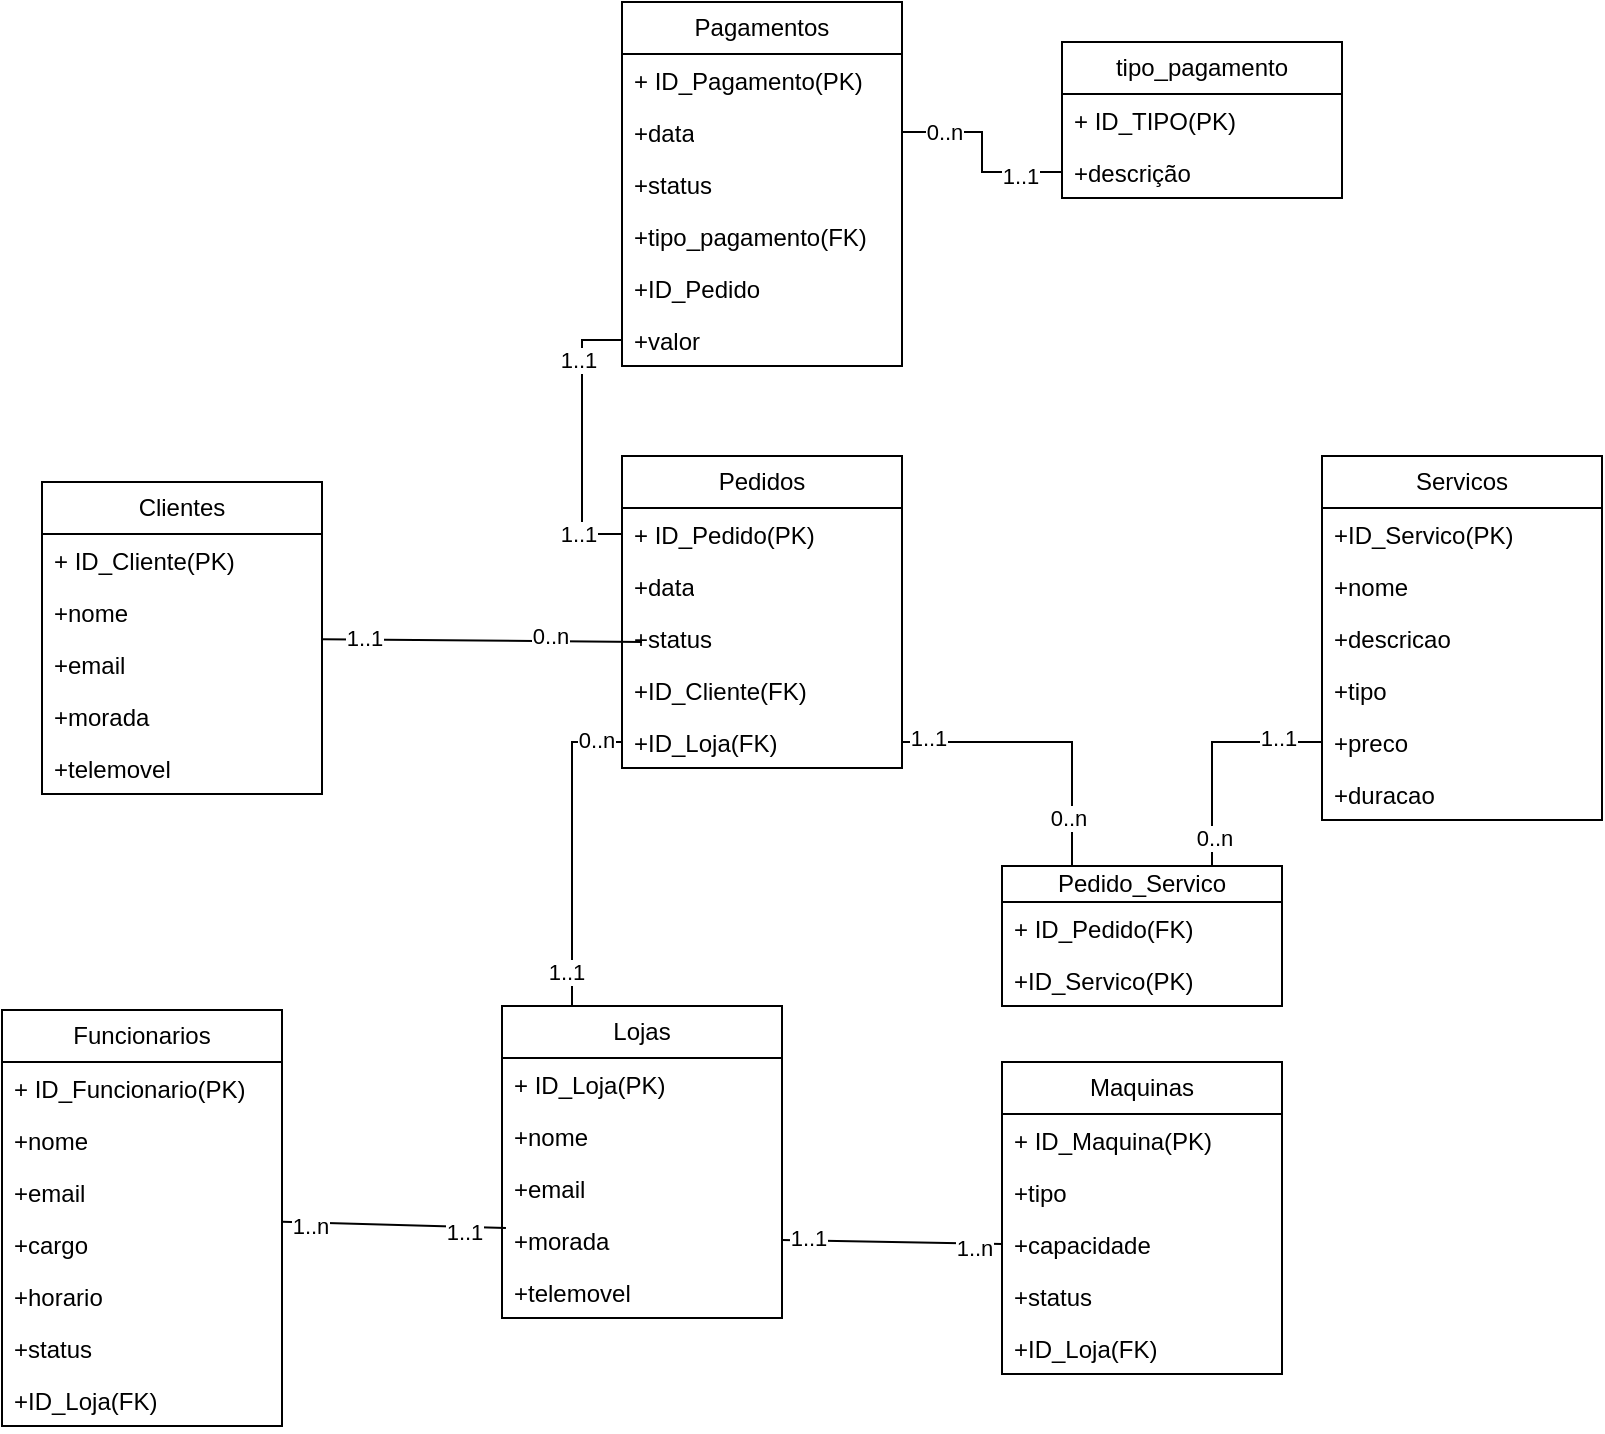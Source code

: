 <mxfile version="26.0.6">
  <diagram name="Página-1" id="yqLUc3YY8dUrJT8Y1Y4u">
    <mxGraphModel dx="1799" dy="796" grid="1" gridSize="10" guides="1" tooltips="1" connect="1" arrows="1" fold="1" page="1" pageScale="1" pageWidth="1654" pageHeight="1169" math="0" shadow="0">
      <root>
        <mxCell id="0" />
        <mxCell id="1" parent="0" />
        <mxCell id="QdehofP_L6UXLsLegb1L-1" value="Clientes" style="swimlane;fontStyle=0;childLayout=stackLayout;horizontal=1;startSize=26;fillColor=none;horizontalStack=0;resizeParent=1;resizeParentMax=0;resizeLast=0;collapsible=1;marginBottom=0;whiteSpace=wrap;html=1;" parent="1" vertex="1">
          <mxGeometry x="360" y="270" width="140" height="156" as="geometry" />
        </mxCell>
        <mxCell id="QdehofP_L6UXLsLegb1L-2" value="+ ID_Cliente(PK)" style="text;strokeColor=none;fillColor=none;align=left;verticalAlign=top;spacingLeft=4;spacingRight=4;overflow=hidden;rotatable=0;points=[[0,0.5],[1,0.5]];portConstraint=eastwest;whiteSpace=wrap;html=1;" parent="QdehofP_L6UXLsLegb1L-1" vertex="1">
          <mxGeometry y="26" width="140" height="26" as="geometry" />
        </mxCell>
        <mxCell id="QdehofP_L6UXLsLegb1L-3" value="+nome" style="text;strokeColor=none;fillColor=none;align=left;verticalAlign=top;spacingLeft=4;spacingRight=4;overflow=hidden;rotatable=0;points=[[0,0.5],[1,0.5]];portConstraint=eastwest;whiteSpace=wrap;html=1;" parent="QdehofP_L6UXLsLegb1L-1" vertex="1">
          <mxGeometry y="52" width="140" height="26" as="geometry" />
        </mxCell>
        <mxCell id="QdehofP_L6UXLsLegb1L-4" value="+email" style="text;strokeColor=none;fillColor=none;align=left;verticalAlign=top;spacingLeft=4;spacingRight=4;overflow=hidden;rotatable=0;points=[[0,0.5],[1,0.5]];portConstraint=eastwest;whiteSpace=wrap;html=1;" parent="QdehofP_L6UXLsLegb1L-1" vertex="1">
          <mxGeometry y="78" width="140" height="26" as="geometry" />
        </mxCell>
        <mxCell id="QdehofP_L6UXLsLegb1L-5" value="+morada" style="text;strokeColor=none;fillColor=none;align=left;verticalAlign=top;spacingLeft=4;spacingRight=4;overflow=hidden;rotatable=0;points=[[0,0.5],[1,0.5]];portConstraint=eastwest;whiteSpace=wrap;html=1;" parent="QdehofP_L6UXLsLegb1L-1" vertex="1">
          <mxGeometry y="104" width="140" height="26" as="geometry" />
        </mxCell>
        <mxCell id="QdehofP_L6UXLsLegb1L-6" value="+telemovel" style="text;strokeColor=none;fillColor=none;align=left;verticalAlign=top;spacingLeft=4;spacingRight=4;overflow=hidden;rotatable=0;points=[[0,0.5],[1,0.5]];portConstraint=eastwest;whiteSpace=wrap;html=1;" parent="QdehofP_L6UXLsLegb1L-1" vertex="1">
          <mxGeometry y="130" width="140" height="26" as="geometry" />
        </mxCell>
        <mxCell id="QdehofP_L6UXLsLegb1L-7" value="Pedidos" style="swimlane;fontStyle=0;childLayout=stackLayout;horizontal=1;startSize=26;fillColor=none;horizontalStack=0;resizeParent=1;resizeParentMax=0;resizeLast=0;collapsible=1;marginBottom=0;whiteSpace=wrap;html=1;" parent="1" vertex="1">
          <mxGeometry x="650" y="257" width="140" height="156" as="geometry" />
        </mxCell>
        <mxCell id="QdehofP_L6UXLsLegb1L-8" value="+ ID_Pedido(PK)" style="text;strokeColor=none;fillColor=none;align=left;verticalAlign=top;spacingLeft=4;spacingRight=4;overflow=hidden;rotatable=0;points=[[0,0.5],[1,0.5]];portConstraint=eastwest;whiteSpace=wrap;html=1;" parent="QdehofP_L6UXLsLegb1L-7" vertex="1">
          <mxGeometry y="26" width="140" height="26" as="geometry" />
        </mxCell>
        <mxCell id="QdehofP_L6UXLsLegb1L-9" value="+data" style="text;strokeColor=none;fillColor=none;align=left;verticalAlign=top;spacingLeft=4;spacingRight=4;overflow=hidden;rotatable=0;points=[[0,0.5],[1,0.5]];portConstraint=eastwest;whiteSpace=wrap;html=1;" parent="QdehofP_L6UXLsLegb1L-7" vertex="1">
          <mxGeometry y="52" width="140" height="26" as="geometry" />
        </mxCell>
        <mxCell id="QdehofP_L6UXLsLegb1L-10" value="+status" style="text;strokeColor=none;fillColor=none;align=left;verticalAlign=top;spacingLeft=4;spacingRight=4;overflow=hidden;rotatable=0;points=[[0,0.5],[1,0.5]];portConstraint=eastwest;whiteSpace=wrap;html=1;" parent="QdehofP_L6UXLsLegb1L-7" vertex="1">
          <mxGeometry y="78" width="140" height="26" as="geometry" />
        </mxCell>
        <mxCell id="QdehofP_L6UXLsLegb1L-11" value="+ID_Cliente(FK)" style="text;strokeColor=none;fillColor=none;align=left;verticalAlign=top;spacingLeft=4;spacingRight=4;overflow=hidden;rotatable=0;points=[[0,0.5],[1,0.5]];portConstraint=eastwest;whiteSpace=wrap;html=1;" parent="QdehofP_L6UXLsLegb1L-7" vertex="1">
          <mxGeometry y="104" width="140" height="26" as="geometry" />
        </mxCell>
        <mxCell id="QdehofP_L6UXLsLegb1L-12" value="+ID_Loja(FK)" style="text;strokeColor=none;fillColor=none;align=left;verticalAlign=top;spacingLeft=4;spacingRight=4;overflow=hidden;rotatable=0;points=[[0,0.5],[1,0.5]];portConstraint=eastwest;whiteSpace=wrap;html=1;" parent="QdehofP_L6UXLsLegb1L-7" vertex="1">
          <mxGeometry y="130" width="140" height="26" as="geometry" />
        </mxCell>
        <mxCell id="QdehofP_L6UXLsLegb1L-13" value="Servicos" style="swimlane;fontStyle=0;childLayout=stackLayout;horizontal=1;startSize=26;fillColor=none;horizontalStack=0;resizeParent=1;resizeParentMax=0;resizeLast=0;collapsible=1;marginBottom=0;whiteSpace=wrap;html=1;" parent="1" vertex="1">
          <mxGeometry x="1000" y="257" width="140" height="182" as="geometry" />
        </mxCell>
        <mxCell id="QdehofP_L6UXLsLegb1L-14" value="+ID_Servico(PK)&lt;span style=&quot;white-space: pre;&quot;&gt;&#x9;&lt;/span&gt;" style="text;strokeColor=none;fillColor=none;align=left;verticalAlign=top;spacingLeft=4;spacingRight=4;overflow=hidden;rotatable=0;points=[[0,0.5],[1,0.5]];portConstraint=eastwest;whiteSpace=wrap;html=1;" parent="QdehofP_L6UXLsLegb1L-13" vertex="1">
          <mxGeometry y="26" width="140" height="26" as="geometry" />
        </mxCell>
        <mxCell id="QdehofP_L6UXLsLegb1L-15" value="+nome" style="text;strokeColor=none;fillColor=none;align=left;verticalAlign=top;spacingLeft=4;spacingRight=4;overflow=hidden;rotatable=0;points=[[0,0.5],[1,0.5]];portConstraint=eastwest;whiteSpace=wrap;html=1;" parent="QdehofP_L6UXLsLegb1L-13" vertex="1">
          <mxGeometry y="52" width="140" height="26" as="geometry" />
        </mxCell>
        <mxCell id="QdehofP_L6UXLsLegb1L-16" value="+descricao" style="text;strokeColor=none;fillColor=none;align=left;verticalAlign=top;spacingLeft=4;spacingRight=4;overflow=hidden;rotatable=0;points=[[0,0.5],[1,0.5]];portConstraint=eastwest;whiteSpace=wrap;html=1;" parent="QdehofP_L6UXLsLegb1L-13" vertex="1">
          <mxGeometry y="78" width="140" height="26" as="geometry" />
        </mxCell>
        <mxCell id="QdehofP_L6UXLsLegb1L-17" value="+tipo" style="text;strokeColor=none;fillColor=none;align=left;verticalAlign=top;spacingLeft=4;spacingRight=4;overflow=hidden;rotatable=0;points=[[0,0.5],[1,0.5]];portConstraint=eastwest;whiteSpace=wrap;html=1;" parent="QdehofP_L6UXLsLegb1L-13" vertex="1">
          <mxGeometry y="104" width="140" height="26" as="geometry" />
        </mxCell>
        <mxCell id="QdehofP_L6UXLsLegb1L-18" value="+preco" style="text;strokeColor=none;fillColor=none;align=left;verticalAlign=top;spacingLeft=4;spacingRight=4;overflow=hidden;rotatable=0;points=[[0,0.5],[1,0.5]];portConstraint=eastwest;whiteSpace=wrap;html=1;" parent="QdehofP_L6UXLsLegb1L-13" vertex="1">
          <mxGeometry y="130" width="140" height="26" as="geometry" />
        </mxCell>
        <mxCell id="QdehofP_L6UXLsLegb1L-19" value="+duracao" style="text;strokeColor=none;fillColor=none;align=left;verticalAlign=top;spacingLeft=4;spacingRight=4;overflow=hidden;rotatable=0;points=[[0,0.5],[1,0.5]];portConstraint=eastwest;whiteSpace=wrap;html=1;" parent="QdehofP_L6UXLsLegb1L-13" vertex="1">
          <mxGeometry y="156" width="140" height="26" as="geometry" />
        </mxCell>
        <mxCell id="QdehofP_L6UXLsLegb1L-20" value="Maquinas" style="swimlane;fontStyle=0;childLayout=stackLayout;horizontal=1;startSize=26;fillColor=none;horizontalStack=0;resizeParent=1;resizeParentMax=0;resizeLast=0;collapsible=1;marginBottom=0;whiteSpace=wrap;html=1;" parent="1" vertex="1">
          <mxGeometry x="840" y="560" width="140" height="156" as="geometry" />
        </mxCell>
        <mxCell id="QdehofP_L6UXLsLegb1L-21" value="+ ID_Maquina(PK)" style="text;strokeColor=none;fillColor=none;align=left;verticalAlign=top;spacingLeft=4;spacingRight=4;overflow=hidden;rotatable=0;points=[[0,0.5],[1,0.5]];portConstraint=eastwest;whiteSpace=wrap;html=1;" parent="QdehofP_L6UXLsLegb1L-20" vertex="1">
          <mxGeometry y="26" width="140" height="26" as="geometry" />
        </mxCell>
        <mxCell id="QdehofP_L6UXLsLegb1L-22" value="+tipo" style="text;strokeColor=none;fillColor=none;align=left;verticalAlign=top;spacingLeft=4;spacingRight=4;overflow=hidden;rotatable=0;points=[[0,0.5],[1,0.5]];portConstraint=eastwest;whiteSpace=wrap;html=1;" parent="QdehofP_L6UXLsLegb1L-20" vertex="1">
          <mxGeometry y="52" width="140" height="26" as="geometry" />
        </mxCell>
        <mxCell id="QdehofP_L6UXLsLegb1L-23" value="+capacidade" style="text;strokeColor=none;fillColor=none;align=left;verticalAlign=top;spacingLeft=4;spacingRight=4;overflow=hidden;rotatable=0;points=[[0,0.5],[1,0.5]];portConstraint=eastwest;whiteSpace=wrap;html=1;" parent="QdehofP_L6UXLsLegb1L-20" vertex="1">
          <mxGeometry y="78" width="140" height="26" as="geometry" />
        </mxCell>
        <mxCell id="QdehofP_L6UXLsLegb1L-24" value="+status" style="text;strokeColor=none;fillColor=none;align=left;verticalAlign=top;spacingLeft=4;spacingRight=4;overflow=hidden;rotatable=0;points=[[0,0.5],[1,0.5]];portConstraint=eastwest;whiteSpace=wrap;html=1;" parent="QdehofP_L6UXLsLegb1L-20" vertex="1">
          <mxGeometry y="104" width="140" height="26" as="geometry" />
        </mxCell>
        <mxCell id="QdehofP_L6UXLsLegb1L-25" value="+ID_Loja(FK)" style="text;strokeColor=none;fillColor=none;align=left;verticalAlign=top;spacingLeft=4;spacingRight=4;overflow=hidden;rotatable=0;points=[[0,0.5],[1,0.5]];portConstraint=eastwest;whiteSpace=wrap;html=1;" parent="QdehofP_L6UXLsLegb1L-20" vertex="1">
          <mxGeometry y="130" width="140" height="26" as="geometry" />
        </mxCell>
        <mxCell id="QdehofP_L6UXLsLegb1L-26" value="Funcionarios" style="swimlane;fontStyle=0;childLayout=stackLayout;horizontal=1;startSize=26;fillColor=none;horizontalStack=0;resizeParent=1;resizeParentMax=0;resizeLast=0;collapsible=1;marginBottom=0;whiteSpace=wrap;html=1;" parent="1" vertex="1">
          <mxGeometry x="340" y="534" width="140" height="208" as="geometry" />
        </mxCell>
        <mxCell id="QdehofP_L6UXLsLegb1L-27" value="+ ID_Funcionario(PK)" style="text;strokeColor=none;fillColor=none;align=left;verticalAlign=top;spacingLeft=4;spacingRight=4;overflow=hidden;rotatable=0;points=[[0,0.5],[1,0.5]];portConstraint=eastwest;whiteSpace=wrap;html=1;" parent="QdehofP_L6UXLsLegb1L-26" vertex="1">
          <mxGeometry y="26" width="140" height="26" as="geometry" />
        </mxCell>
        <mxCell id="QdehofP_L6UXLsLegb1L-28" value="+nome" style="text;strokeColor=none;fillColor=none;align=left;verticalAlign=top;spacingLeft=4;spacingRight=4;overflow=hidden;rotatable=0;points=[[0,0.5],[1,0.5]];portConstraint=eastwest;whiteSpace=wrap;html=1;" parent="QdehofP_L6UXLsLegb1L-26" vertex="1">
          <mxGeometry y="52" width="140" height="26" as="geometry" />
        </mxCell>
        <mxCell id="QdehofP_L6UXLsLegb1L-29" value="+email" style="text;strokeColor=none;fillColor=none;align=left;verticalAlign=top;spacingLeft=4;spacingRight=4;overflow=hidden;rotatable=0;points=[[0,0.5],[1,0.5]];portConstraint=eastwest;whiteSpace=wrap;html=1;" parent="QdehofP_L6UXLsLegb1L-26" vertex="1">
          <mxGeometry y="78" width="140" height="26" as="geometry" />
        </mxCell>
        <mxCell id="QdehofP_L6UXLsLegb1L-30" value="+cargo" style="text;strokeColor=none;fillColor=none;align=left;verticalAlign=top;spacingLeft=4;spacingRight=4;overflow=hidden;rotatable=0;points=[[0,0.5],[1,0.5]];portConstraint=eastwest;whiteSpace=wrap;html=1;" parent="QdehofP_L6UXLsLegb1L-26" vertex="1">
          <mxGeometry y="104" width="140" height="26" as="geometry" />
        </mxCell>
        <mxCell id="QdehofP_L6UXLsLegb1L-31" value="+horario" style="text;strokeColor=none;fillColor=none;align=left;verticalAlign=top;spacingLeft=4;spacingRight=4;overflow=hidden;rotatable=0;points=[[0,0.5],[1,0.5]];portConstraint=eastwest;whiteSpace=wrap;html=1;" parent="QdehofP_L6UXLsLegb1L-26" vertex="1">
          <mxGeometry y="130" width="140" height="26" as="geometry" />
        </mxCell>
        <mxCell id="QdehofP_L6UXLsLegb1L-32" value="+status" style="text;strokeColor=none;fillColor=none;align=left;verticalAlign=top;spacingLeft=4;spacingRight=4;overflow=hidden;rotatable=0;points=[[0,0.5],[1,0.5]];portConstraint=eastwest;whiteSpace=wrap;html=1;" parent="QdehofP_L6UXLsLegb1L-26" vertex="1">
          <mxGeometry y="156" width="140" height="26" as="geometry" />
        </mxCell>
        <mxCell id="QdehofP_L6UXLsLegb1L-33" value="+ID_Loja(FK)" style="text;strokeColor=none;fillColor=none;align=left;verticalAlign=top;spacingLeft=4;spacingRight=4;overflow=hidden;rotatable=0;points=[[0,0.5],[1,0.5]];portConstraint=eastwest;whiteSpace=wrap;html=1;" parent="QdehofP_L6UXLsLegb1L-26" vertex="1">
          <mxGeometry y="182" width="140" height="26" as="geometry" />
        </mxCell>
        <mxCell id="QdehofP_L6UXLsLegb1L-34" value="Lojas" style="swimlane;fontStyle=0;childLayout=stackLayout;horizontal=1;startSize=26;fillColor=none;horizontalStack=0;resizeParent=1;resizeParentMax=0;resizeLast=0;collapsible=1;marginBottom=0;whiteSpace=wrap;html=1;" parent="1" vertex="1">
          <mxGeometry x="590" y="532" width="140" height="156" as="geometry" />
        </mxCell>
        <mxCell id="QdehofP_L6UXLsLegb1L-35" value="+ ID_Loja(PK)" style="text;strokeColor=none;fillColor=none;align=left;verticalAlign=top;spacingLeft=4;spacingRight=4;overflow=hidden;rotatable=0;points=[[0,0.5],[1,0.5]];portConstraint=eastwest;whiteSpace=wrap;html=1;" parent="QdehofP_L6UXLsLegb1L-34" vertex="1">
          <mxGeometry y="26" width="140" height="26" as="geometry" />
        </mxCell>
        <mxCell id="QdehofP_L6UXLsLegb1L-36" value="+nome" style="text;strokeColor=none;fillColor=none;align=left;verticalAlign=top;spacingLeft=4;spacingRight=4;overflow=hidden;rotatable=0;points=[[0,0.5],[1,0.5]];portConstraint=eastwest;whiteSpace=wrap;html=1;" parent="QdehofP_L6UXLsLegb1L-34" vertex="1">
          <mxGeometry y="52" width="140" height="26" as="geometry" />
        </mxCell>
        <mxCell id="QdehofP_L6UXLsLegb1L-37" value="+email" style="text;strokeColor=none;fillColor=none;align=left;verticalAlign=top;spacingLeft=4;spacingRight=4;overflow=hidden;rotatable=0;points=[[0,0.5],[1,0.5]];portConstraint=eastwest;whiteSpace=wrap;html=1;" parent="QdehofP_L6UXLsLegb1L-34" vertex="1">
          <mxGeometry y="78" width="140" height="26" as="geometry" />
        </mxCell>
        <mxCell id="QdehofP_L6UXLsLegb1L-38" value="+morada" style="text;strokeColor=none;fillColor=none;align=left;verticalAlign=top;spacingLeft=4;spacingRight=4;overflow=hidden;rotatable=0;points=[[0,0.5],[1,0.5]];portConstraint=eastwest;whiteSpace=wrap;html=1;" parent="QdehofP_L6UXLsLegb1L-34" vertex="1">
          <mxGeometry y="104" width="140" height="26" as="geometry" />
        </mxCell>
        <mxCell id="QdehofP_L6UXLsLegb1L-39" value="+telemovel" style="text;strokeColor=none;fillColor=none;align=left;verticalAlign=top;spacingLeft=4;spacingRight=4;overflow=hidden;rotatable=0;points=[[0,0.5],[1,0.5]];portConstraint=eastwest;whiteSpace=wrap;html=1;" parent="QdehofP_L6UXLsLegb1L-34" vertex="1">
          <mxGeometry y="130" width="140" height="26" as="geometry" />
        </mxCell>
        <mxCell id="QdehofP_L6UXLsLegb1L-52" style="edgeStyle=orthogonalEdgeStyle;rounded=0;orthogonalLoop=1;jettySize=auto;html=1;exitX=0.75;exitY=0;exitDx=0;exitDy=0;entryX=0;entryY=0.5;entryDx=0;entryDy=0;endArrow=none;endFill=0;" parent="1" source="QdehofP_L6UXLsLegb1L-40" target="QdehofP_L6UXLsLegb1L-18" edge="1">
          <mxGeometry relative="1" as="geometry" />
        </mxCell>
        <mxCell id="QdehofP_L6UXLsLegb1L-55" value="0..n" style="edgeLabel;html=1;align=center;verticalAlign=middle;resizable=0;points=[];" parent="QdehofP_L6UXLsLegb1L-52" vertex="1" connectable="0">
          <mxGeometry x="-0.761" y="-1" relative="1" as="geometry">
            <mxPoint as="offset" />
          </mxGeometry>
        </mxCell>
        <mxCell id="QdehofP_L6UXLsLegb1L-56" value="1..1" style="edgeLabel;html=1;align=center;verticalAlign=middle;resizable=0;points=[];" parent="QdehofP_L6UXLsLegb1L-52" vertex="1" connectable="0">
          <mxGeometry x="0.624" y="2" relative="1" as="geometry">
            <mxPoint as="offset" />
          </mxGeometry>
        </mxCell>
        <mxCell id="QdehofP_L6UXLsLegb1L-40" value="Pedido_Servico" style="swimlane;fontStyle=0;childLayout=stackLayout;horizontal=1;startSize=18;fillColor=none;horizontalStack=0;resizeParent=1;resizeParentMax=0;resizeLast=0;collapsible=1;marginBottom=0;whiteSpace=wrap;html=1;" parent="1" vertex="1">
          <mxGeometry x="840" y="462" width="140" height="70" as="geometry" />
        </mxCell>
        <mxCell id="QdehofP_L6UXLsLegb1L-41" value="+ ID_Pedido(FK)" style="text;strokeColor=none;fillColor=none;align=left;verticalAlign=top;spacingLeft=4;spacingRight=4;overflow=hidden;rotatable=0;points=[[0,0.5],[1,0.5]];portConstraint=eastwest;whiteSpace=wrap;html=1;" parent="QdehofP_L6UXLsLegb1L-40" vertex="1">
          <mxGeometry y="18" width="140" height="26" as="geometry" />
        </mxCell>
        <mxCell id="QdehofP_L6UXLsLegb1L-42" value="+ID_Servico(PK)" style="text;strokeColor=none;fillColor=none;align=left;verticalAlign=top;spacingLeft=4;spacingRight=4;overflow=hidden;rotatable=0;points=[[0,0.5],[1,0.5]];portConstraint=eastwest;whiteSpace=wrap;html=1;" parent="QdehofP_L6UXLsLegb1L-40" vertex="1">
          <mxGeometry y="44" width="140" height="26" as="geometry" />
        </mxCell>
        <mxCell id="QdehofP_L6UXLsLegb1L-46" style="rounded=0;orthogonalLoop=1;jettySize=auto;html=1;endArrow=none;endFill=0;" parent="1" source="QdehofP_L6UXLsLegb1L-1" edge="1">
          <mxGeometry relative="1" as="geometry">
            <mxPoint x="660" y="350" as="targetPoint" />
          </mxGeometry>
        </mxCell>
        <mxCell id="QdehofP_L6UXLsLegb1L-49" value="0..n" style="edgeLabel;html=1;align=center;verticalAlign=middle;resizable=0;points=[];" parent="QdehofP_L6UXLsLegb1L-46" vertex="1" connectable="0">
          <mxGeometry x="0.421" y="3" relative="1" as="geometry">
            <mxPoint as="offset" />
          </mxGeometry>
        </mxCell>
        <mxCell id="QdehofP_L6UXLsLegb1L-50" value="1..1" style="edgeLabel;html=1;align=center;verticalAlign=middle;resizable=0;points=[];" parent="QdehofP_L6UXLsLegb1L-46" vertex="1" connectable="0">
          <mxGeometry x="-0.74" y="1" relative="1" as="geometry">
            <mxPoint as="offset" />
          </mxGeometry>
        </mxCell>
        <mxCell id="QdehofP_L6UXLsLegb1L-51" style="edgeStyle=orthogonalEdgeStyle;rounded=0;orthogonalLoop=1;jettySize=auto;html=1;exitX=1;exitY=0.5;exitDx=0;exitDy=0;entryX=0.25;entryY=0;entryDx=0;entryDy=0;endArrow=none;endFill=0;" parent="1" source="QdehofP_L6UXLsLegb1L-12" target="QdehofP_L6UXLsLegb1L-40" edge="1">
          <mxGeometry relative="1" as="geometry" />
        </mxCell>
        <mxCell id="QdehofP_L6UXLsLegb1L-57" value="0..n" style="edgeLabel;html=1;align=center;verticalAlign=middle;resizable=0;points=[];" parent="QdehofP_L6UXLsLegb1L-51" vertex="1" connectable="0">
          <mxGeometry x="0.672" y="-2" relative="1" as="geometry">
            <mxPoint as="offset" />
          </mxGeometry>
        </mxCell>
        <mxCell id="QdehofP_L6UXLsLegb1L-58" value="1..1" style="edgeLabel;html=1;align=center;verticalAlign=middle;resizable=0;points=[];" parent="QdehofP_L6UXLsLegb1L-51" vertex="1" connectable="0">
          <mxGeometry x="-0.821" y="2" relative="1" as="geometry">
            <mxPoint as="offset" />
          </mxGeometry>
        </mxCell>
        <mxCell id="QdehofP_L6UXLsLegb1L-53" style="edgeStyle=orthogonalEdgeStyle;rounded=0;orthogonalLoop=1;jettySize=auto;html=1;exitX=0;exitY=0.5;exitDx=0;exitDy=0;entryX=0.25;entryY=0;entryDx=0;entryDy=0;endArrow=none;endFill=0;" parent="1" source="QdehofP_L6UXLsLegb1L-12" target="QdehofP_L6UXLsLegb1L-34" edge="1">
          <mxGeometry relative="1" as="geometry" />
        </mxCell>
        <mxCell id="QdehofP_L6UXLsLegb1L-59" value="0..n" style="edgeLabel;html=1;align=center;verticalAlign=middle;resizable=0;points=[];" parent="QdehofP_L6UXLsLegb1L-53" vertex="1" connectable="0">
          <mxGeometry x="-0.831" y="-1" relative="1" as="geometry">
            <mxPoint as="offset" />
          </mxGeometry>
        </mxCell>
        <mxCell id="QdehofP_L6UXLsLegb1L-60" value="1..1" style="edgeLabel;html=1;align=center;verticalAlign=middle;resizable=0;points=[];" parent="QdehofP_L6UXLsLegb1L-53" vertex="1" connectable="0">
          <mxGeometry x="0.779" y="-3" relative="1" as="geometry">
            <mxPoint as="offset" />
          </mxGeometry>
        </mxCell>
        <mxCell id="QdehofP_L6UXLsLegb1L-61" style="rounded=0;orthogonalLoop=1;jettySize=auto;html=1;entryX=0.014;entryY=0.269;entryDx=0;entryDy=0;entryPerimeter=0;endArrow=none;endFill=0;" parent="1" source="QdehofP_L6UXLsLegb1L-26" target="QdehofP_L6UXLsLegb1L-38" edge="1">
          <mxGeometry relative="1" as="geometry" />
        </mxCell>
        <mxCell id="QdehofP_L6UXLsLegb1L-62" value="1..1" style="edgeLabel;html=1;align=center;verticalAlign=middle;resizable=0;points=[];" parent="QdehofP_L6UXLsLegb1L-61" vertex="1" connectable="0">
          <mxGeometry x="0.612" y="-2" relative="1" as="geometry">
            <mxPoint as="offset" />
          </mxGeometry>
        </mxCell>
        <mxCell id="QdehofP_L6UXLsLegb1L-63" value="1..n" style="edgeLabel;html=1;align=center;verticalAlign=middle;resizable=0;points=[];" parent="QdehofP_L6UXLsLegb1L-61" vertex="1" connectable="0">
          <mxGeometry x="-0.748" y="-1" relative="1" as="geometry">
            <mxPoint as="offset" />
          </mxGeometry>
        </mxCell>
        <mxCell id="QdehofP_L6UXLsLegb1L-64" style="rounded=0;orthogonalLoop=1;jettySize=auto;html=1;exitX=0;exitY=0.5;exitDx=0;exitDy=0;entryX=1;entryY=0.5;entryDx=0;entryDy=0;endArrow=none;endFill=0;" parent="1" source="QdehofP_L6UXLsLegb1L-23" target="QdehofP_L6UXLsLegb1L-38" edge="1">
          <mxGeometry relative="1" as="geometry" />
        </mxCell>
        <mxCell id="QdehofP_L6UXLsLegb1L-65" value="1..1" style="edgeLabel;html=1;align=center;verticalAlign=middle;resizable=0;points=[];" parent="QdehofP_L6UXLsLegb1L-64" vertex="1" connectable="0">
          <mxGeometry x="0.771" y="-1" relative="1" as="geometry">
            <mxPoint as="offset" />
          </mxGeometry>
        </mxCell>
        <mxCell id="QdehofP_L6UXLsLegb1L-66" value="1..n" style="edgeLabel;html=1;align=center;verticalAlign=middle;resizable=0;points=[];" parent="QdehofP_L6UXLsLegb1L-64" vertex="1" connectable="0">
          <mxGeometry x="-0.75" y="2" relative="1" as="geometry">
            <mxPoint as="offset" />
          </mxGeometry>
        </mxCell>
        <mxCell id="BlNNYfTLueQavyy4VLhL-1" value="Pagamentos" style="swimlane;fontStyle=0;childLayout=stackLayout;horizontal=1;startSize=26;fillColor=none;horizontalStack=0;resizeParent=1;resizeParentMax=0;resizeLast=0;collapsible=1;marginBottom=0;whiteSpace=wrap;html=1;" vertex="1" parent="1">
          <mxGeometry x="650" y="30" width="140" height="182" as="geometry" />
        </mxCell>
        <mxCell id="BlNNYfTLueQavyy4VLhL-2" value="+ ID_Pagamento(PK)" style="text;strokeColor=none;fillColor=none;align=left;verticalAlign=top;spacingLeft=4;spacingRight=4;overflow=hidden;rotatable=0;points=[[0,0.5],[1,0.5]];portConstraint=eastwest;whiteSpace=wrap;html=1;" vertex="1" parent="BlNNYfTLueQavyy4VLhL-1">
          <mxGeometry y="26" width="140" height="26" as="geometry" />
        </mxCell>
        <mxCell id="BlNNYfTLueQavyy4VLhL-3" value="+data" style="text;strokeColor=none;fillColor=none;align=left;verticalAlign=top;spacingLeft=4;spacingRight=4;overflow=hidden;rotatable=0;points=[[0,0.5],[1,0.5]];portConstraint=eastwest;whiteSpace=wrap;html=1;" vertex="1" parent="BlNNYfTLueQavyy4VLhL-1">
          <mxGeometry y="52" width="140" height="26" as="geometry" />
        </mxCell>
        <mxCell id="BlNNYfTLueQavyy4VLhL-4" value="+status" style="text;strokeColor=none;fillColor=none;align=left;verticalAlign=top;spacingLeft=4;spacingRight=4;overflow=hidden;rotatable=0;points=[[0,0.5],[1,0.5]];portConstraint=eastwest;whiteSpace=wrap;html=1;" vertex="1" parent="BlNNYfTLueQavyy4VLhL-1">
          <mxGeometry y="78" width="140" height="26" as="geometry" />
        </mxCell>
        <mxCell id="BlNNYfTLueQavyy4VLhL-5" value="+tipo_pagamento(FK)" style="text;strokeColor=none;fillColor=none;align=left;verticalAlign=top;spacingLeft=4;spacingRight=4;overflow=hidden;rotatable=0;points=[[0,0.5],[1,0.5]];portConstraint=eastwest;whiteSpace=wrap;html=1;" vertex="1" parent="BlNNYfTLueQavyy4VLhL-1">
          <mxGeometry y="104" width="140" height="26" as="geometry" />
        </mxCell>
        <mxCell id="BlNNYfTLueQavyy4VLhL-6" value="+ID_Pedido" style="text;strokeColor=none;fillColor=none;align=left;verticalAlign=top;spacingLeft=4;spacingRight=4;overflow=hidden;rotatable=0;points=[[0,0.5],[1,0.5]];portConstraint=eastwest;whiteSpace=wrap;html=1;" vertex="1" parent="BlNNYfTLueQavyy4VLhL-1">
          <mxGeometry y="130" width="140" height="26" as="geometry" />
        </mxCell>
        <mxCell id="BlNNYfTLueQavyy4VLhL-7" value="+valor" style="text;strokeColor=none;fillColor=none;align=left;verticalAlign=top;spacingLeft=4;spacingRight=4;overflow=hidden;rotatable=0;points=[[0,0.5],[1,0.5]];portConstraint=eastwest;whiteSpace=wrap;html=1;" vertex="1" parent="BlNNYfTLueQavyy4VLhL-1">
          <mxGeometry y="156" width="140" height="26" as="geometry" />
        </mxCell>
        <mxCell id="BlNNYfTLueQavyy4VLhL-9" value="tipo_pagamento" style="swimlane;fontStyle=0;childLayout=stackLayout;horizontal=1;startSize=26;fillColor=none;horizontalStack=0;resizeParent=1;resizeParentMax=0;resizeLast=0;collapsible=1;marginBottom=0;whiteSpace=wrap;html=1;" vertex="1" parent="1">
          <mxGeometry x="870" y="50" width="140" height="78" as="geometry" />
        </mxCell>
        <mxCell id="BlNNYfTLueQavyy4VLhL-10" value="+ ID_TIPO(PK)" style="text;strokeColor=none;fillColor=none;align=left;verticalAlign=top;spacingLeft=4;spacingRight=4;overflow=hidden;rotatable=0;points=[[0,0.5],[1,0.5]];portConstraint=eastwest;whiteSpace=wrap;html=1;" vertex="1" parent="BlNNYfTLueQavyy4VLhL-9">
          <mxGeometry y="26" width="140" height="26" as="geometry" />
        </mxCell>
        <mxCell id="BlNNYfTLueQavyy4VLhL-15" value="+descrição" style="text;strokeColor=none;fillColor=none;align=left;verticalAlign=top;spacingLeft=4;spacingRight=4;overflow=hidden;rotatable=0;points=[[0,0.5],[1,0.5]];portConstraint=eastwest;whiteSpace=wrap;html=1;" vertex="1" parent="BlNNYfTLueQavyy4VLhL-9">
          <mxGeometry y="52" width="140" height="26" as="geometry" />
        </mxCell>
        <mxCell id="BlNNYfTLueQavyy4VLhL-16" style="edgeStyle=orthogonalEdgeStyle;rounded=0;orthogonalLoop=1;jettySize=auto;html=1;exitX=1;exitY=0.5;exitDx=0;exitDy=0;entryX=0;entryY=0.5;entryDx=0;entryDy=0;endArrow=none;endFill=0;" edge="1" parent="1" source="BlNNYfTLueQavyy4VLhL-3" target="BlNNYfTLueQavyy4VLhL-15">
          <mxGeometry relative="1" as="geometry" />
        </mxCell>
        <mxCell id="BlNNYfTLueQavyy4VLhL-17" value="0..n" style="edgeLabel;html=1;align=center;verticalAlign=middle;resizable=0;points=[];" vertex="1" connectable="0" parent="BlNNYfTLueQavyy4VLhL-16">
          <mxGeometry x="-0.595" relative="1" as="geometry">
            <mxPoint as="offset" />
          </mxGeometry>
        </mxCell>
        <mxCell id="BlNNYfTLueQavyy4VLhL-18" value="1..1" style="edgeLabel;html=1;align=center;verticalAlign=middle;resizable=0;points=[];" vertex="1" connectable="0" parent="BlNNYfTLueQavyy4VLhL-16">
          <mxGeometry x="0.58" y="-2" relative="1" as="geometry">
            <mxPoint as="offset" />
          </mxGeometry>
        </mxCell>
        <mxCell id="BlNNYfTLueQavyy4VLhL-19" style="edgeStyle=orthogonalEdgeStyle;rounded=0;orthogonalLoop=1;jettySize=auto;html=1;exitX=0;exitY=0.5;exitDx=0;exitDy=0;entryX=0;entryY=0.5;entryDx=0;entryDy=0;endArrow=none;endFill=0;" edge="1" parent="1" source="BlNNYfTLueQavyy4VLhL-7" target="QdehofP_L6UXLsLegb1L-8">
          <mxGeometry relative="1" as="geometry" />
        </mxCell>
        <mxCell id="BlNNYfTLueQavyy4VLhL-20" value="1..1" style="edgeLabel;html=1;align=center;verticalAlign=middle;resizable=0;points=[];" vertex="1" connectable="0" parent="BlNNYfTLueQavyy4VLhL-19">
          <mxGeometry x="-0.564" y="-2" relative="1" as="geometry">
            <mxPoint as="offset" />
          </mxGeometry>
        </mxCell>
        <mxCell id="BlNNYfTLueQavyy4VLhL-21" value="1..1" style="edgeLabel;html=1;align=center;verticalAlign=middle;resizable=0;points=[];" vertex="1" connectable="0" parent="BlNNYfTLueQavyy4VLhL-19">
          <mxGeometry x="0.708" y="-2" relative="1" as="geometry">
            <mxPoint x="-2" y="-2" as="offset" />
          </mxGeometry>
        </mxCell>
      </root>
    </mxGraphModel>
  </diagram>
</mxfile>
